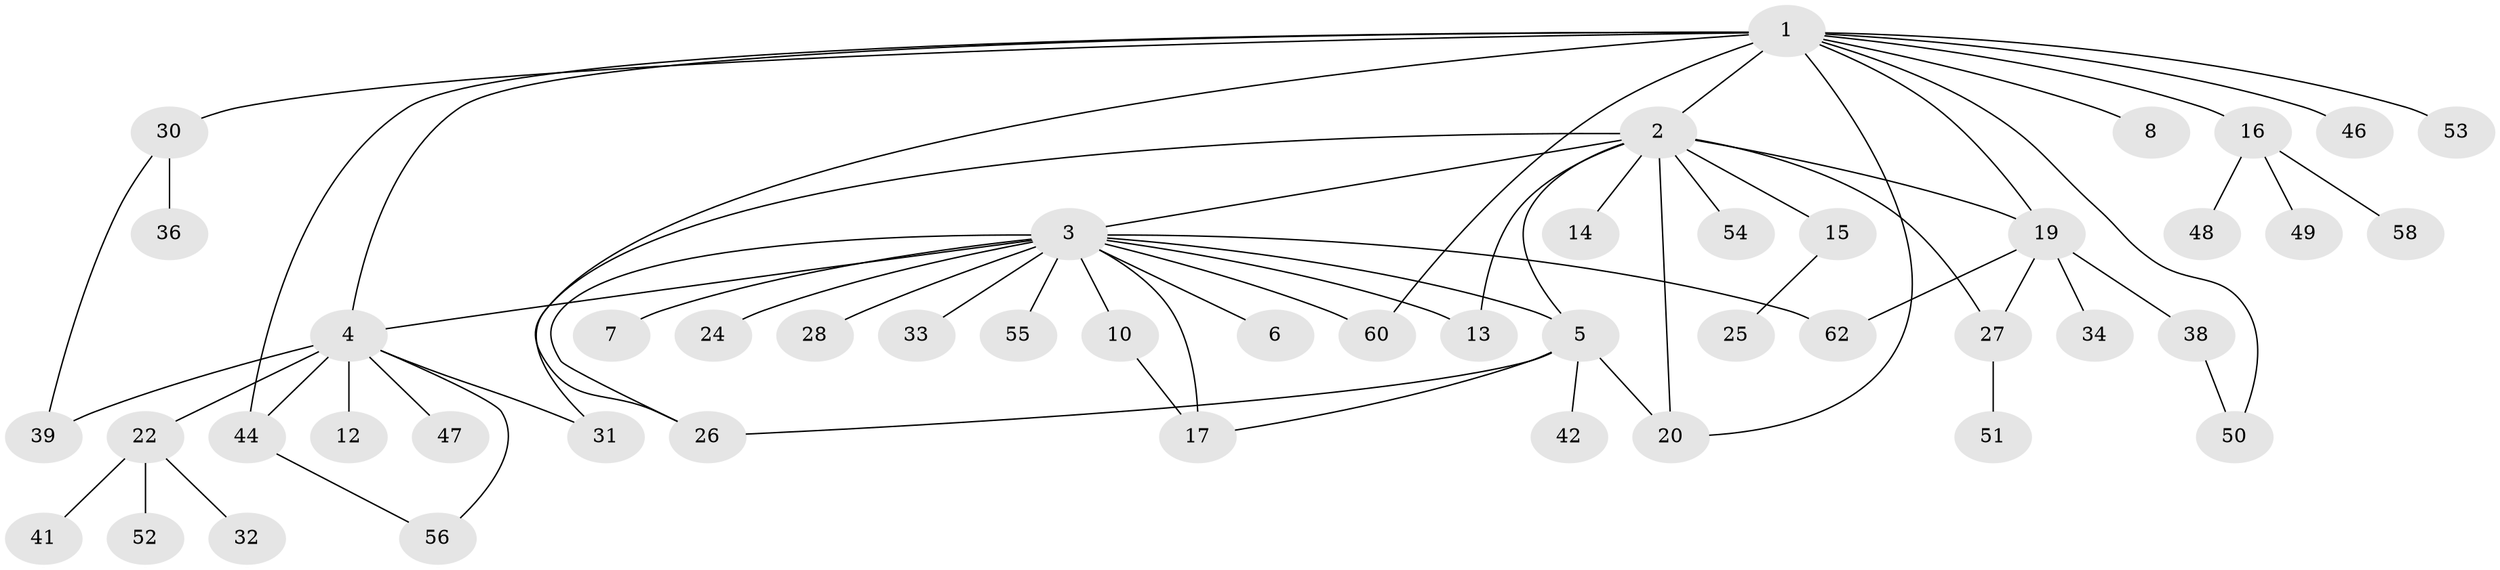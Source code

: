 // Generated by graph-tools (version 1.1) at 2025/23/03/03/25 07:23:49]
// undirected, 48 vertices, 65 edges
graph export_dot {
graph [start="1"]
  node [color=gray90,style=filled];
  1 [super="+9"];
  2 [super="+45"];
  3 [super="+59"];
  4 [super="+18"];
  5 [super="+29"];
  6;
  7 [super="+11"];
  8;
  10;
  12;
  13;
  14;
  15;
  16 [super="+43"];
  17 [super="+21"];
  19 [super="+57"];
  20;
  22 [super="+23"];
  24;
  25;
  26;
  27 [super="+37"];
  28;
  30 [super="+35"];
  31;
  32;
  33;
  34;
  36;
  38 [super="+40"];
  39;
  41;
  42;
  44 [super="+61"];
  46;
  47;
  48;
  49;
  50;
  51;
  52;
  53;
  54;
  55;
  56;
  58;
  60;
  62;
  1 -- 2;
  1 -- 8;
  1 -- 16;
  1 -- 19;
  1 -- 26;
  1 -- 30;
  1 -- 44;
  1 -- 46;
  1 -- 50;
  1 -- 60;
  1 -- 53;
  1 -- 4 [weight=2];
  1 -- 20;
  2 -- 3;
  2 -- 5;
  2 -- 14;
  2 -- 15;
  2 -- 20;
  2 -- 27;
  2 -- 31;
  2 -- 13;
  2 -- 54;
  2 -- 19;
  3 -- 4 [weight=2];
  3 -- 5;
  3 -- 6;
  3 -- 7;
  3 -- 10;
  3 -- 13;
  3 -- 17;
  3 -- 24;
  3 -- 26;
  3 -- 28;
  3 -- 33;
  3 -- 55;
  3 -- 60;
  3 -- 62;
  4 -- 12;
  4 -- 22;
  4 -- 39;
  4 -- 47;
  4 -- 44;
  4 -- 56;
  4 -- 31;
  5 -- 17;
  5 -- 20;
  5 -- 26;
  5 -- 42;
  10 -- 17;
  15 -- 25;
  16 -- 49;
  16 -- 48;
  16 -- 58;
  19 -- 27;
  19 -- 34;
  19 -- 38;
  19 -- 62;
  22 -- 32;
  22 -- 41;
  22 -- 52;
  27 -- 51;
  30 -- 36;
  30 -- 39;
  38 -- 50;
  44 -- 56;
}
